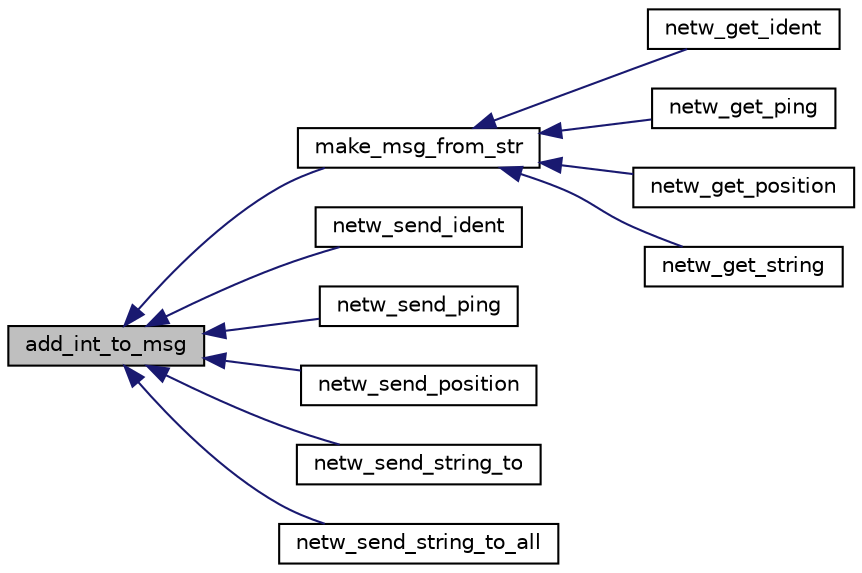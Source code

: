 digraph G
{
  edge [fontname="Helvetica",fontsize="10",labelfontname="Helvetica",labelfontsize="10"];
  node [fontname="Helvetica",fontsize="10",shape=record];
  rankdir=LR;
  Node1 [label="add_int_to_msg",height=0.2,width=0.4,color="black", fillcolor="grey75", style="filled" fontcolor="black"];
  Node1 -> Node2 [dir=back,color="midnightblue",fontsize="10",style="solid",fontname="Helvetica"];
  Node2 [label="make_msg_from_str",height=0.2,width=0.4,color="black", fillcolor="white", style="filled",URL="$group___n_e_t_w_o_r_k___m_s_g.html#ga0ff2638e1e094f9af393d0d63cbbab0d",tooltip="Make a single message of the string."];
  Node2 -> Node3 [dir=back,color="midnightblue",fontsize="10",style="solid",fontname="Helvetica"];
  Node3 [label="netw_get_ident",height=0.2,width=0.4,color="black", fillcolor="white", style="filled",URL="$group___n_e_t_w_o_r_k___m_s_g.html#gaf2d84e34e50db7b3b7aca16c6bdb06f8",tooltip="Retrieves identification from netwmsg."];
  Node2 -> Node4 [dir=back,color="midnightblue",fontsize="10",style="solid",fontname="Helvetica"];
  Node4 [label="netw_get_ping",height=0.2,width=0.4,color="black", fillcolor="white", style="filled",URL="$group___n_e_t_w_o_r_k___m_s_g.html#ga525ee81a12f526d55b2b380d9338424e",tooltip="Retrieves a ping travel elapsed time."];
  Node2 -> Node5 [dir=back,color="midnightblue",fontsize="10",style="solid",fontname="Helvetica"];
  Node5 [label="netw_get_position",height=0.2,width=0.4,color="black", fillcolor="white", style="filled",URL="$group___n_e_t_w_o_r_k___m_s_g.html#ga241bf3b1ebc63dd986dfec1b0fe4998b",tooltip="Retrieves position from netwmsg."];
  Node2 -> Node6 [dir=back,color="midnightblue",fontsize="10",style="solid",fontname="Helvetica"];
  Node6 [label="netw_get_string",height=0.2,width=0.4,color="black", fillcolor="white", style="filled",URL="$group___n_e_t_w_o_r_k___m_s_g.html#gace220d6339bd8085269ecee2b35126fb",tooltip="Retrieves string from netwmsg."];
  Node1 -> Node7 [dir=back,color="midnightblue",fontsize="10",style="solid",fontname="Helvetica"];
  Node7 [label="netw_send_ident",height=0.2,width=0.4,color="black", fillcolor="white", style="filled",URL="$group___n_e_t_w_o_r_k___m_s_g.html#gae8345266fcf7a23c0e8ffe176b0e086f",tooltip="Add a formatted NETWMSG_IDENT message to the specified network."];
  Node1 -> Node8 [dir=back,color="midnightblue",fontsize="10",style="solid",fontname="Helvetica"];
  Node8 [label="netw_send_ping",height=0.2,width=0.4,color="black", fillcolor="white", style="filled",URL="$group___n_e_t_w_o_r_k___m_s_g.html#gad9588cf27263ecf40f57d3923ccf721a",tooltip="Add a ping reply to the network."];
  Node1 -> Node9 [dir=back,color="midnightblue",fontsize="10",style="solid",fontname="Helvetica"];
  Node9 [label="netw_send_position",height=0.2,width=0.4,color="black", fillcolor="white", style="filled",URL="$group___n_e_t_w_o_r_k___m_s_g.html#gafaf1202a5f56a9f2285fccfbcacb3a6c",tooltip="Add a formatted NETWMSG_IDENT message to the specified network."];
  Node1 -> Node10 [dir=back,color="midnightblue",fontsize="10",style="solid",fontname="Helvetica"];
  Node10 [label="netw_send_string_to",height=0.2,width=0.4,color="black", fillcolor="white", style="filled",URL="$group___n_e_t_w_o_r_k___m_s_g.html#ga58d8af6bc08bdd67a61a6921fff3204b",tooltip="Add a string to the network, aiming a specific user."];
  Node1 -> Node11 [dir=back,color="midnightblue",fontsize="10",style="solid",fontname="Helvetica"];
  Node11 [label="netw_send_string_to_all",height=0.2,width=0.4,color="black", fillcolor="white", style="filled",URL="$group___n_e_t_w_o_r_k___m_s_g.html#gaa37866d5bddb1f181484360619fd16f9",tooltip="Add a string to the network, aiming all server-side users."];
}
